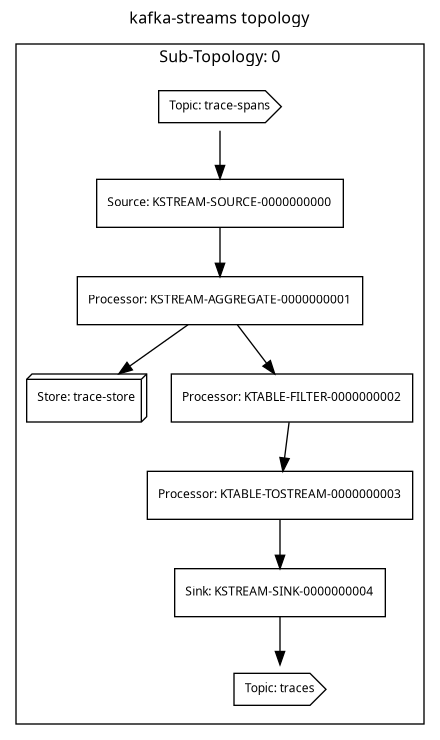 @startuml
digraph G {
	graph [labelloc=top,label="kafka-streams topology",fontname="Verdana",fontsize=12];
	edge [fontname="Verdana",fontsize=9,labelfontname="Verdana",labelfontsize=9];
	node [fontname="Verdana",fontsize=9,shape=record];
subgraph cluster_c3 {
label = "Sub-Topology: 0";
	c0 [label="Topic: trace-spans"]
	// null
	c0 -> c4 [];
	c4 [label="Source: KSTREAM-SOURCE-0000000000"]
	c5 [label="Processor: KSTREAM-AGGREGATE-0000000001"]
	// null
	c4 -> c5 [];
	// null
	c5 -> c2 [];
	c6 [label="Processor: KTABLE-FILTER-0000000002"]
	// null
	c5 -> c6 [];
	c7 [label="Processor: KTABLE-TOSTREAM-0000000003"]
	// null
	c6 -> c7 [];
	c8 [label="Sink: KSTREAM-SINK-0000000004"]
	// null
	c7 -> c8 [];
	// null
	c8 -> c1 [];
}
	c0 [label="Topic: trace-spans", shape=cds]
	c1 [label="Topic: traces", shape=cds]
	c2 [label="Store: trace-store", shape=box3d]
}
@enduml